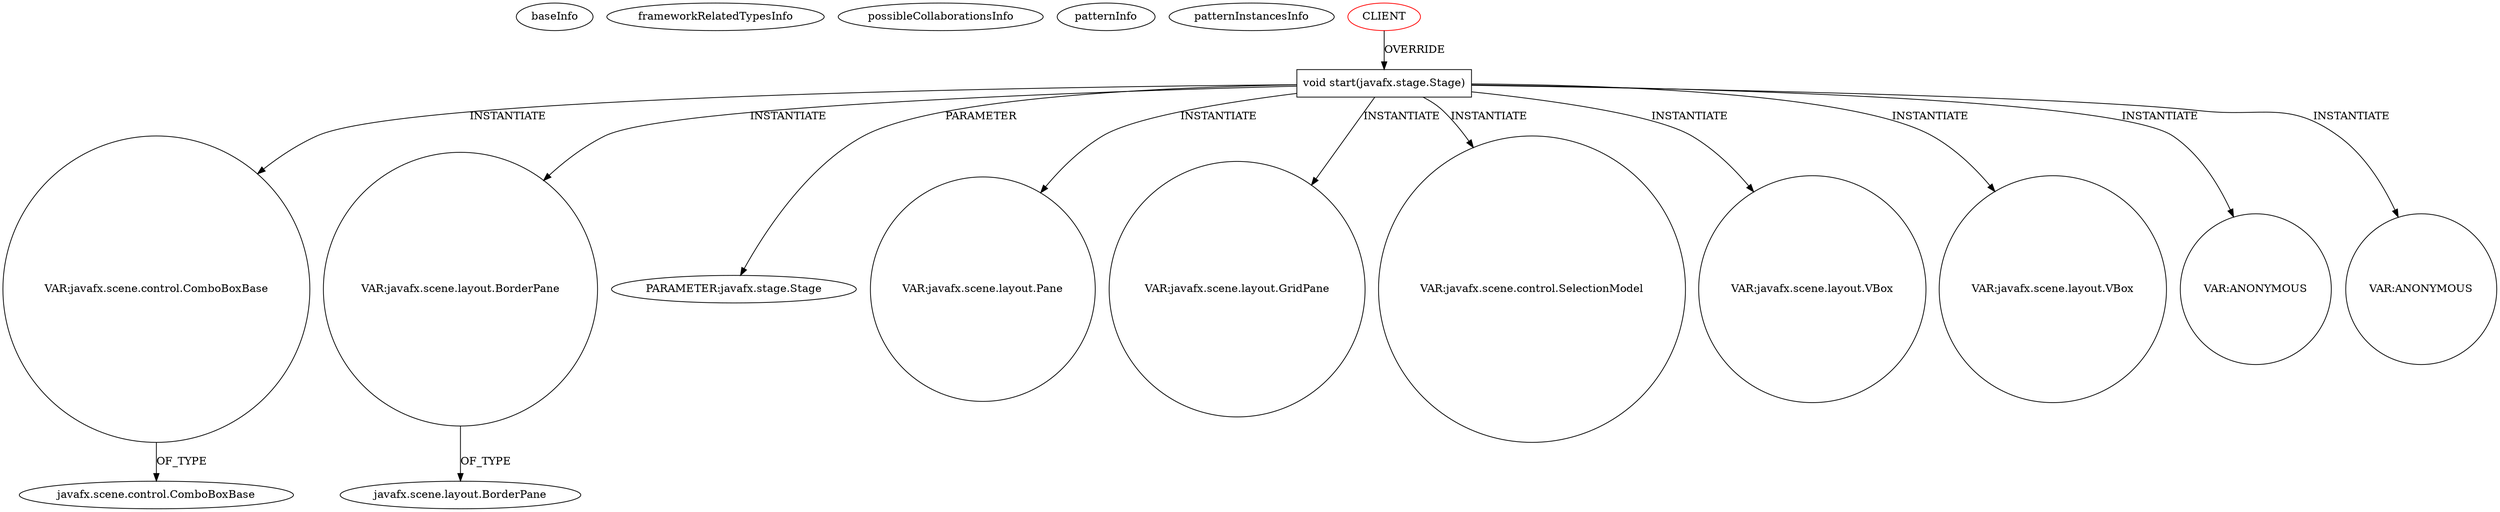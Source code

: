 digraph {
baseInfo[graphId=1143,category="pattern",isAnonymous=false,possibleRelation=false]
frameworkRelatedTypesInfo[]
possibleCollaborationsInfo[]
patternInfo[frequency=2.0,patternRootClient=0]
patternInstancesInfo[0="Tsaru-Java-MP3-Visualizations~/Tsaru-Java-MP3-Visualizations/Java-MP3-Visualizations-master/mp3 Visualization/src/VisualizationInterface.java~VisualizationInterface~1511",1="empollondefisica-PlanetGame~/empollondefisica-PlanetGame/PlanetGame-master/src/testing/Testing.java~Testing~2645"]
157[label="javafx.scene.control.ComboBoxBase",vertexType="FRAMEWORK_CLASS_TYPE",isFrameworkType=false]
155[label="VAR:javafx.scene.control.ComboBoxBase",vertexType="VARIABLE_EXPRESION",isFrameworkType=false,shape=circle]
39[label="void start(javafx.stage.Stage)",vertexType="OVERRIDING_METHOD_DECLARATION",isFrameworkType=false,shape=box]
175[label="VAR:javafx.scene.layout.BorderPane",vertexType="VARIABLE_EXPRESION",isFrameworkType=false,shape=circle]
0[label="CLIENT",vertexType="ROOT_CLIENT_CLASS_DECLARATION",isFrameworkType=false,color=red]
40[label="PARAMETER:javafx.stage.Stage",vertexType="PARAMETER_DECLARATION",isFrameworkType=false]
192[label="VAR:javafx.scene.layout.Pane",vertexType="VARIABLE_EXPRESION",isFrameworkType=false,shape=circle]
48[label="VAR:javafx.scene.layout.GridPane",vertexType="VARIABLE_EXPRESION",isFrameworkType=false,shape=circle]
165[label="VAR:javafx.scene.control.SelectionModel",vertexType="VARIABLE_EXPRESION",isFrameworkType=false,shape=circle]
65[label="VAR:javafx.scene.layout.VBox",vertexType="VARIABLE_EXPRESION",isFrameworkType=false,shape=circle]
68[label="VAR:javafx.scene.layout.VBox",vertexType="VARIABLE_EXPRESION",isFrameworkType=false,shape=circle]
11[label="javafx.scene.layout.BorderPane",vertexType="FRAMEWORK_CLASS_TYPE",isFrameworkType=false]
107[label="VAR:ANONYMOUS",vertexType="VARIABLE_EXPRESION",isFrameworkType=false,shape=circle]
149[label="VAR:ANONYMOUS",vertexType="VARIABLE_EXPRESION",isFrameworkType=false,shape=circle]
39->192[label="INSTANTIATE"]
39->107[label="INSTANTIATE"]
39->165[label="INSTANTIATE"]
39->155[label="INSTANTIATE"]
0->39[label="OVERRIDE"]
39->68[label="INSTANTIATE"]
39->40[label="PARAMETER"]
155->157[label="OF_TYPE"]
39->175[label="INSTANTIATE"]
39->48[label="INSTANTIATE"]
39->65[label="INSTANTIATE"]
175->11[label="OF_TYPE"]
39->149[label="INSTANTIATE"]
}
